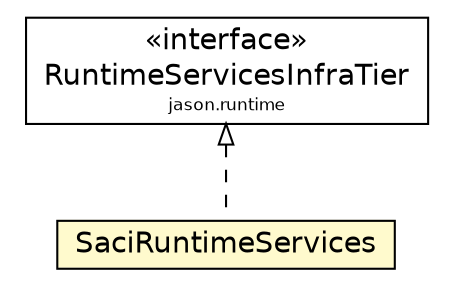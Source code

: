 #!/usr/local/bin/dot
#
# Class diagram 
# Generated by UMLGraph version 5.1 (http://www.umlgraph.org/)
#

digraph G {
	edge [fontname="Helvetica",fontsize=10,labelfontname="Helvetica",labelfontsize=10];
	node [fontname="Helvetica",fontsize=10,shape=plaintext];
	nodesep=0.25;
	ranksep=0.5;
	// jason.infra.saci.SaciRuntimeServices
	c40706 [label=<<table title="jason.infra.saci.SaciRuntimeServices" border="0" cellborder="1" cellspacing="0" cellpadding="2" port="p" bgcolor="lemonChiffon" href="./SaciRuntimeServices.html">
		<tr><td><table border="0" cellspacing="0" cellpadding="1">
<tr><td align="center" balign="center"> SaciRuntimeServices </td></tr>
		</table></td></tr>
		</table>>, fontname="Helvetica", fontcolor="black", fontsize=14.0];
	// jason.runtime.RuntimeServicesInfraTier
	c40731 [label=<<table title="jason.runtime.RuntimeServicesInfraTier" border="0" cellborder="1" cellspacing="0" cellpadding="2" port="p" href="../../runtime/RuntimeServicesInfraTier.html">
		<tr><td><table border="0" cellspacing="0" cellpadding="1">
<tr><td align="center" balign="center"> &#171;interface&#187; </td></tr>
<tr><td align="center" balign="center"> RuntimeServicesInfraTier </td></tr>
<tr><td align="center" balign="center"><font point-size="8.0"> jason.runtime </font></td></tr>
		</table></td></tr>
		</table>>, fontname="Helvetica", fontcolor="black", fontsize=14.0];
	//jason.infra.saci.SaciRuntimeServices implements jason.runtime.RuntimeServicesInfraTier
	c40731:p -> c40706:p [dir=back,arrowtail=empty,style=dashed];
}

